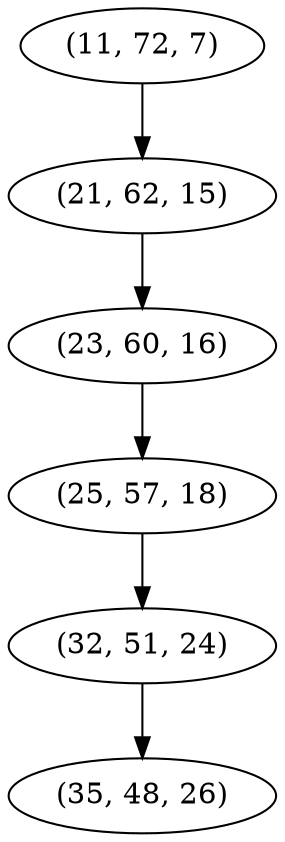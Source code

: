 digraph tree {
    "(11, 72, 7)";
    "(21, 62, 15)";
    "(23, 60, 16)";
    "(25, 57, 18)";
    "(32, 51, 24)";
    "(35, 48, 26)";
    "(11, 72, 7)" -> "(21, 62, 15)";
    "(21, 62, 15)" -> "(23, 60, 16)";
    "(23, 60, 16)" -> "(25, 57, 18)";
    "(25, 57, 18)" -> "(32, 51, 24)";
    "(32, 51, 24)" -> "(35, 48, 26)";
}
